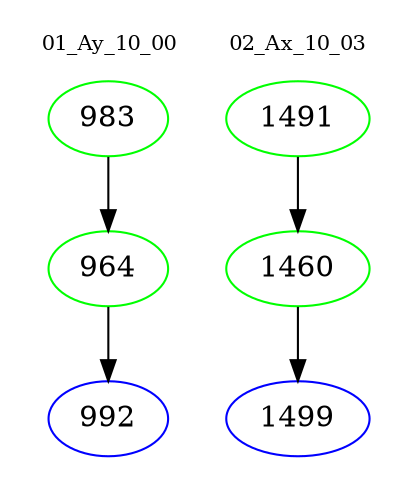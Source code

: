 digraph{
subgraph cluster_0 {
color = white
label = "01_Ay_10_00";
fontsize=10;
T0_983 [label="983", color="green"]
T0_983 -> T0_964 [color="black"]
T0_964 [label="964", color="green"]
T0_964 -> T0_992 [color="black"]
T0_992 [label="992", color="blue"]
}
subgraph cluster_1 {
color = white
label = "02_Ax_10_03";
fontsize=10;
T1_1491 [label="1491", color="green"]
T1_1491 -> T1_1460 [color="black"]
T1_1460 [label="1460", color="green"]
T1_1460 -> T1_1499 [color="black"]
T1_1499 [label="1499", color="blue"]
}
}
